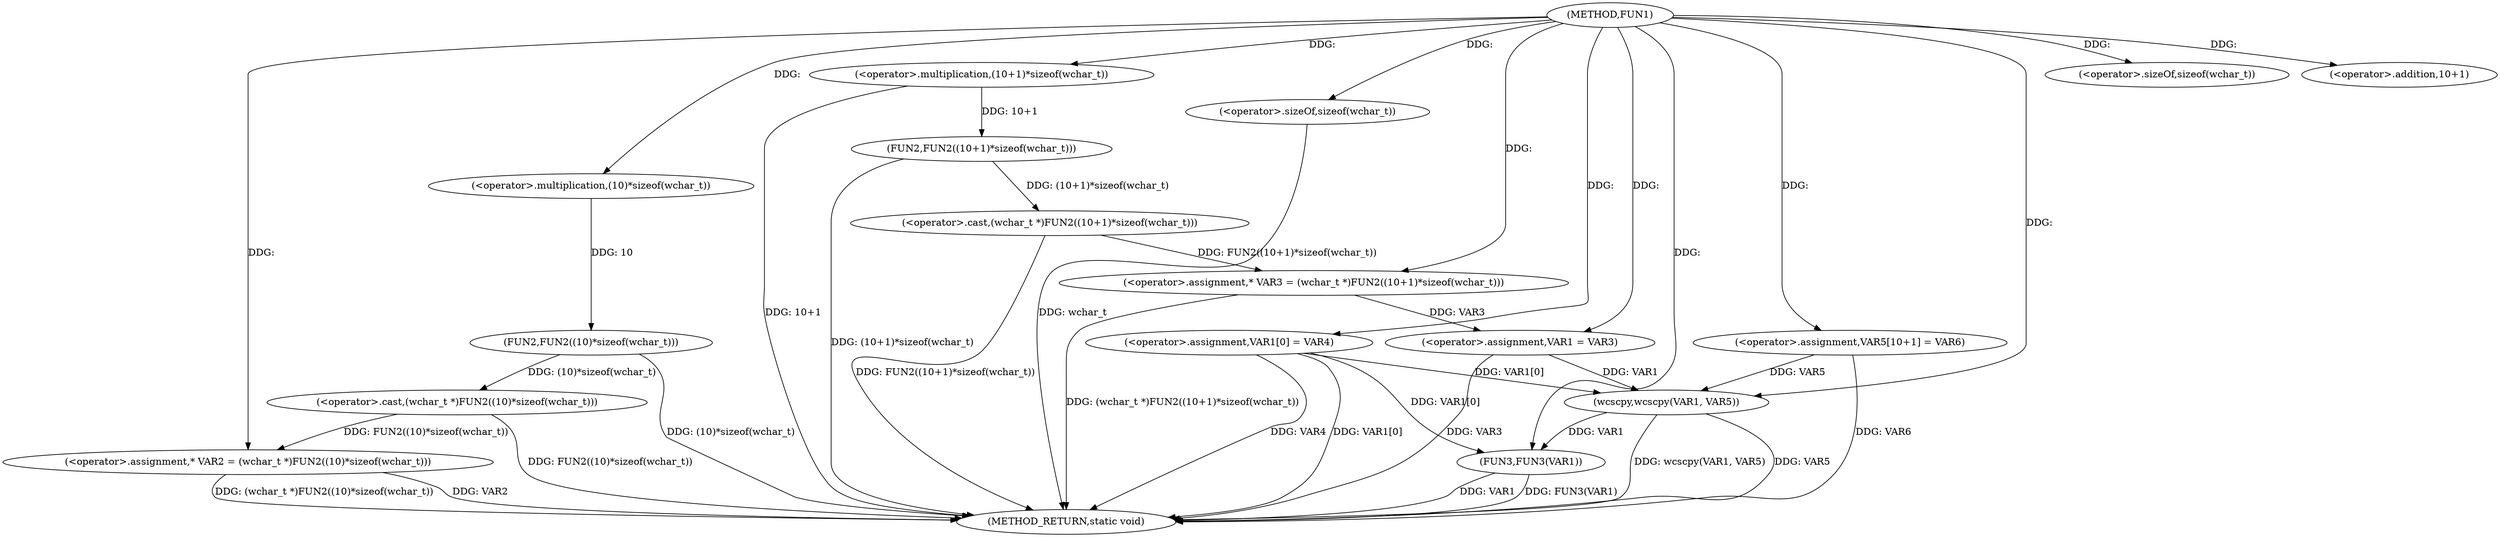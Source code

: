 digraph FUN1 {  
"1000100" [label = "(METHOD,FUN1)" ]
"1000143" [label = "(METHOD_RETURN,static void)" ]
"1000104" [label = "(<operator>.assignment,* VAR2 = (wchar_t *)FUN2((10)*sizeof(wchar_t)))" ]
"1000106" [label = "(<operator>.cast,(wchar_t *)FUN2((10)*sizeof(wchar_t)))" ]
"1000108" [label = "(FUN2,FUN2((10)*sizeof(wchar_t)))" ]
"1000109" [label = "(<operator>.multiplication,(10)*sizeof(wchar_t))" ]
"1000111" [label = "(<operator>.sizeOf,sizeof(wchar_t))" ]
"1000114" [label = "(<operator>.assignment,* VAR3 = (wchar_t *)FUN2((10+1)*sizeof(wchar_t)))" ]
"1000116" [label = "(<operator>.cast,(wchar_t *)FUN2((10+1)*sizeof(wchar_t)))" ]
"1000118" [label = "(FUN2,FUN2((10+1)*sizeof(wchar_t)))" ]
"1000119" [label = "(<operator>.multiplication,(10+1)*sizeof(wchar_t))" ]
"1000120" [label = "(<operator>.addition,10+1)" ]
"1000123" [label = "(<operator>.sizeOf,sizeof(wchar_t))" ]
"1000125" [label = "(<operator>.assignment,VAR1 = VAR3)" ]
"1000128" [label = "(<operator>.assignment,VAR1[0] = VAR4)" ]
"1000135" [label = "(<operator>.assignment,VAR5[10+1] = VAR6)" ]
"1000138" [label = "(wcscpy,wcscpy(VAR1, VAR5))" ]
"1000141" [label = "(FUN3,FUN3(VAR1))" ]
  "1000141" -> "1000143"  [ label = "DDG: VAR1"] 
  "1000106" -> "1000143"  [ label = "DDG: FUN2((10)*sizeof(wchar_t))"] 
  "1000104" -> "1000143"  [ label = "DDG: VAR2"] 
  "1000138" -> "1000143"  [ label = "DDG: VAR5"] 
  "1000128" -> "1000143"  [ label = "DDG: VAR1[0]"] 
  "1000125" -> "1000143"  [ label = "DDG: VAR3"] 
  "1000116" -> "1000143"  [ label = "DDG: FUN2((10+1)*sizeof(wchar_t))"] 
  "1000118" -> "1000143"  [ label = "DDG: (10+1)*sizeof(wchar_t)"] 
  "1000114" -> "1000143"  [ label = "DDG: (wchar_t *)FUN2((10+1)*sizeof(wchar_t))"] 
  "1000123" -> "1000143"  [ label = "DDG: wchar_t"] 
  "1000128" -> "1000143"  [ label = "DDG: VAR4"] 
  "1000141" -> "1000143"  [ label = "DDG: FUN3(VAR1)"] 
  "1000119" -> "1000143"  [ label = "DDG: 10+1"] 
  "1000138" -> "1000143"  [ label = "DDG: wcscpy(VAR1, VAR5)"] 
  "1000135" -> "1000143"  [ label = "DDG: VAR6"] 
  "1000104" -> "1000143"  [ label = "DDG: (wchar_t *)FUN2((10)*sizeof(wchar_t))"] 
  "1000108" -> "1000143"  [ label = "DDG: (10)*sizeof(wchar_t)"] 
  "1000106" -> "1000104"  [ label = "DDG: FUN2((10)*sizeof(wchar_t))"] 
  "1000100" -> "1000104"  [ label = "DDG: "] 
  "1000108" -> "1000106"  [ label = "DDG: (10)*sizeof(wchar_t)"] 
  "1000109" -> "1000108"  [ label = "DDG: 10"] 
  "1000100" -> "1000109"  [ label = "DDG: "] 
  "1000100" -> "1000111"  [ label = "DDG: "] 
  "1000116" -> "1000114"  [ label = "DDG: FUN2((10+1)*sizeof(wchar_t))"] 
  "1000100" -> "1000114"  [ label = "DDG: "] 
  "1000118" -> "1000116"  [ label = "DDG: (10+1)*sizeof(wchar_t)"] 
  "1000119" -> "1000118"  [ label = "DDG: 10+1"] 
  "1000100" -> "1000119"  [ label = "DDG: "] 
  "1000100" -> "1000120"  [ label = "DDG: "] 
  "1000100" -> "1000123"  [ label = "DDG: "] 
  "1000114" -> "1000125"  [ label = "DDG: VAR3"] 
  "1000100" -> "1000125"  [ label = "DDG: "] 
  "1000100" -> "1000128"  [ label = "DDG: "] 
  "1000100" -> "1000135"  [ label = "DDG: "] 
  "1000125" -> "1000138"  [ label = "DDG: VAR1"] 
  "1000128" -> "1000138"  [ label = "DDG: VAR1[0]"] 
  "1000100" -> "1000138"  [ label = "DDG: "] 
  "1000135" -> "1000138"  [ label = "DDG: VAR5"] 
  "1000138" -> "1000141"  [ label = "DDG: VAR1"] 
  "1000128" -> "1000141"  [ label = "DDG: VAR1[0]"] 
  "1000100" -> "1000141"  [ label = "DDG: "] 
}
